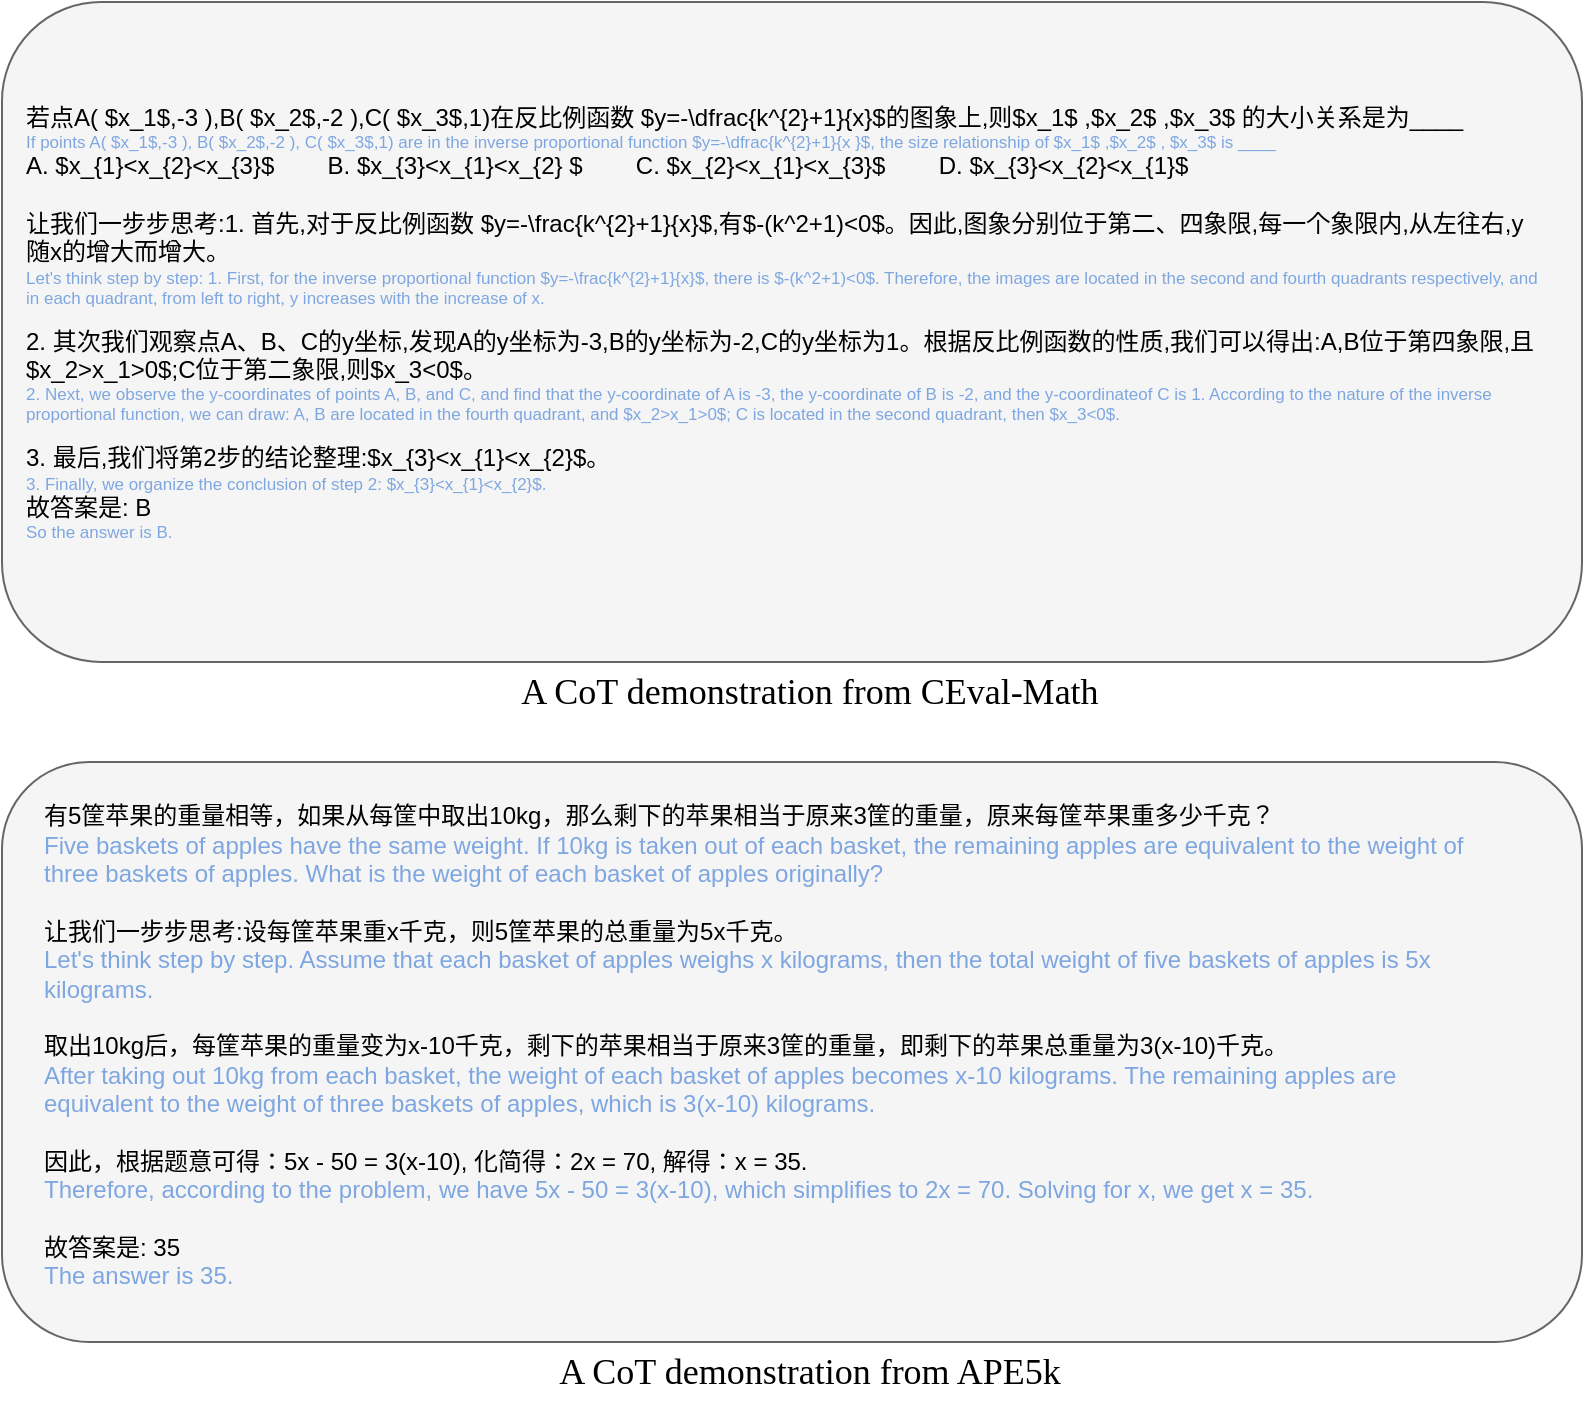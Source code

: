 <mxfile version="21.6.9" type="github">
  <diagram name="第 1 页" id="1bHAu81TmFM9Un3zPxPm">
    <mxGraphModel dx="1562" dy="885" grid="1" gridSize="10" guides="1" tooltips="1" connect="1" arrows="1" fold="1" page="1" pageScale="1" pageWidth="827" pageHeight="805" math="0" shadow="0">
      <root>
        <mxCell id="0" />
        <mxCell id="1" parent="0" />
        <mxCell id="_WDkzngIwpoxSGNgMPWk-3" value="" style="rounded=1;whiteSpace=wrap;html=1;fillColor=#f5f5f5;fontColor=#333333;strokeColor=#666666;" vertex="1" parent="1">
          <mxGeometry x="10" y="10" width="790" height="330" as="geometry" />
        </mxCell>
        <mxCell id="_WDkzngIwpoxSGNgMPWk-1" value="若点A( $x_1$,-3 ),B( $x_2$,-2 ),C( $x_3$,1)在反比例函数 $y=-\dfrac{k^{2}+1}{x}$的图象上,则$x_1$ ,$x_2$ ,$x_3$ 的大小关系是为____&lt;p style=&quot;margin: 0px; font-variant-numeric: normal; font-variant-east-asian: normal; font-variant-alternates: normal; font-kerning: auto; font-optical-sizing: auto; font-feature-settings: normal; font-variation-settings: normal; font-stretch: normal; font-size: 8.5px; line-height: normal; color: rgb(126, 167, 225);&quot; class=&quot;p2&quot;&gt;If points A( $x_1$,-3 ), B( $x_2$,-2 ), C( $x_3$,1) are in the inverse proportional function $y=-\dfrac{k^{2}+1}{x }$, the size relationship of $x_1$ ,&lt;span style=&quot;background-color: initial;&quot;&gt;$x_2$ , $x_3$ is ____&lt;/span&gt;&lt;/p&gt;A. $x_{1}&amp;lt;x_{2}&amp;lt;x_{3}$&amp;nbsp; &amp;nbsp; &amp;nbsp; &amp;nbsp; B. $x_{3}&amp;lt;x_{1}&amp;lt;x_{2} $&amp;nbsp; &amp;nbsp; &amp;nbsp; &amp;nbsp; C. $x_{2}&amp;lt;x_{1}&amp;lt;x_{3}$&amp;nbsp; &amp;nbsp; &amp;nbsp; &amp;nbsp; D. $x_{3}&amp;lt;x_{2}&amp;lt;x_{1}$&lt;br&gt;&lt;br&gt;让我们一步步思考:1. 首先,对于反比例函数 $y=-\frac{k^{2}+1}{x}$,有$-(k^2+1)&amp;lt;0$。因此,图象分别位于第二、四象限,每一个象限内,从左往右,y随x的增大而增大。&lt;p style=&quot;margin: 0px; font-variant-numeric: normal; font-variant-east-asian: normal; font-variant-alternates: normal; font-kerning: auto; font-optical-sizing: auto; font-feature-settings: normal; font-variation-settings: normal; font-stretch: normal; font-size: 8.5px; line-height: normal; color: rgb(126, 167, 225);&quot; class=&quot;p2&quot;&gt;Let&#39;s think step by step: 1. First, for the inverse proportional function $y=-\frac{k^{2}+1}{x}$, there is $-(k^2+1)&amp;lt;0$. Therefore, the images are located&amp;nbsp;&lt;span style=&quot;background-color: initial;&quot;&gt;in the second and fourth quadrants respectively, and in each quadrant, from left to right, y increases with the increase of x.&lt;/span&gt;&lt;/p&gt;&lt;p style=&quot;margin: 0px; font-variant-numeric: normal; font-variant-east-asian: normal; font-variant-alternates: normal; font-kerning: auto; font-optical-sizing: auto; font-feature-settings: normal; font-variation-settings: normal; font-stretch: normal; font-size: 8.5px; line-height: normal; color: rgb(126, 167, 225);&quot; class=&quot;p2&quot;&gt;&lt;span style=&quot;background-color: initial;&quot;&gt;&lt;br&gt;&lt;/span&gt;&lt;/p&gt;2. 其次我们观察点A、B、C的y坐标,发现A的y坐标为-3,B的y坐标为-2,C的y坐标为1。根据反比例函数的性质,我们可以得出:A,B位于第四象限,且&lt;br&gt;$x_2&amp;gt;x_1&amp;gt;0$;C位于第二象限,则$x_3&amp;lt;0$。&lt;p style=&quot;margin: 0px; font-variant-numeric: normal; font-variant-east-asian: normal; font-variant-alternates: normal; font-kerning: auto; font-optical-sizing: auto; font-feature-settings: normal; font-variation-settings: normal; font-stretch: normal; font-size: 8.5px; line-height: normal; color: rgb(126, 167, 225);&quot; class=&quot;p2&quot;&gt;2. Next, we observe the y-coordinates of points A, B, and C, and find that the y-coordinate of A is -3, the y-coordinate of B is -2, and the y-coordinate&lt;span style=&quot;background-color: initial;&quot;&gt;of C is 1. According to the nature of the inverse proportional function, we can draw: A, B are located in the fourth quadrant, and $x_2&amp;gt;x_1&amp;gt;0$; C is&amp;nbsp;&lt;/span&gt;&lt;span style=&quot;background-color: initial;&quot;&gt;located in the second quadrant, then $x_3&amp;lt;0$.&lt;/span&gt;&lt;/p&gt;&lt;p style=&quot;margin: 0px; font-variant-numeric: normal; font-variant-east-asian: normal; font-variant-alternates: normal; font-kerning: auto; font-optical-sizing: auto; font-feature-settings: normal; font-variation-settings: normal; font-stretch: normal; font-size: 8.5px; line-height: normal; color: rgb(126, 167, 225);&quot; class=&quot;p2&quot;&gt;&lt;span style=&quot;background-color: initial;&quot;&gt;&lt;br&gt;&lt;/span&gt;&lt;/p&gt;3. 最后,我们将第2步的结论整理:$x_{3}&amp;lt;x_{1}&amp;lt;x_{2}$。&lt;p style=&quot;margin: 0px; font-variant-numeric: normal; font-variant-east-asian: normal; font-variant-alternates: normal; font-kerning: auto; font-optical-sizing: auto; font-feature-settings: normal; font-variation-settings: normal; font-stretch: normal; font-size: 8.5px; line-height: normal; color: rgb(126, 167, 225);&quot; class=&quot;p2&quot;&gt;3. Finally, we organize the conclusion of step 2: $x_{3}&amp;lt;x_{1}&amp;lt;x_{2}$.&lt;/p&gt;故答案是: B&lt;p style=&quot;margin: 0px; font-variant-numeric: normal; font-variant-east-asian: normal; font-variant-alternates: normal; font-kerning: auto; font-optical-sizing: auto; font-feature-settings: normal; font-variation-settings: normal; font-stretch: normal; font-size: 8.5px; line-height: normal; color: rgb(126, 167, 225);&quot; class=&quot;p2&quot;&gt;So the answer is B.&lt;/p&gt;" style="text;html=1;strokeColor=none;fillColor=none;align=left;verticalAlign=middle;whiteSpace=wrap;rounded=0;" vertex="1" parent="1">
          <mxGeometry x="20" y="20" width="760" height="300" as="geometry" />
        </mxCell>
        <mxCell id="_WDkzngIwpoxSGNgMPWk-4" value="&lt;font face=&quot;Times New Roman&quot; style=&quot;font-size: 18px;&quot;&gt;A CoT demonstration from CEval-Math&lt;/font&gt;" style="text;html=1;strokeColor=none;fillColor=none;align=center;verticalAlign=middle;whiteSpace=wrap;rounded=0;" vertex="1" parent="1">
          <mxGeometry x="259" y="340" width="310" height="30" as="geometry" />
        </mxCell>
        <mxCell id="_WDkzngIwpoxSGNgMPWk-7" value="" style="rounded=1;whiteSpace=wrap;html=1;fillColor=#f5f5f5;fontColor=#333333;strokeColor=#666666;" vertex="1" parent="1">
          <mxGeometry x="10" y="390" width="790" height="290" as="geometry" />
        </mxCell>
        <mxCell id="_WDkzngIwpoxSGNgMPWk-6" value="&lt;div style=&quot;text-align: left;&quot;&gt;&lt;span style=&quot;background-color: initial;&quot;&gt;有5筐苹果的重量相等，如果从每筐中取出10kg，那么剩下的苹果相当于原来3筐的重量，原来每筐苹果重多少千克？&lt;/span&gt;&lt;/div&gt;&lt;div style=&quot;text-align: left;&quot;&gt;&lt;span style=&quot;background-color: initial;&quot;&gt;&lt;font color=&quot;#7ea6e0&quot;&gt;Five baskets of apples have the same weight. If 10kg is taken out of each basket, the remaining apples are equivalent to the weight of three baskets of apples. What is the weight of each basket of apples originally?&lt;/font&gt;&lt;/span&gt;&lt;/div&gt;&lt;div style=&quot;text-align: left;&quot;&gt;&lt;span style=&quot;background-color: initial;&quot;&gt;&lt;br&gt;&lt;/span&gt;&lt;/div&gt;&lt;div style=&quot;text-align: left;&quot;&gt;&lt;span style=&quot;background-color: initial;&quot;&gt;让我们一步步思考:&lt;/span&gt;&lt;span style=&quot;background-color: initial;&quot;&gt;设每筐苹果重x千克，则5筐苹果的总重量为5x千克。&lt;/span&gt;&lt;/div&gt;&lt;div style=&quot;text-align: left;&quot;&gt;&lt;span style=&quot;background-color: initial;&quot;&gt;&lt;font color=&quot;#7ea6e0&quot;&gt;Let&#39;s think step by step. Assume that each basket of apples weighs x kilograms, then the total weight of five baskets of apples is 5x kilograms.&lt;/font&gt;&lt;/span&gt;&lt;/div&gt;&lt;div style=&quot;text-align: left;&quot;&gt;&lt;span style=&quot;background-color: initial;&quot;&gt;&lt;br&gt;&lt;/span&gt;&lt;/div&gt;&lt;div style=&quot;text-align: left;&quot;&gt;&lt;span style=&quot;background-color: initial;&quot;&gt;取出10kg后，每筐苹果的重量变为x-10千克，剩下的苹果相当于原来3筐的重量，即剩下的苹果总重量为3(x-10)千克。&lt;/span&gt;&lt;/div&gt;&lt;div style=&quot;text-align: left;&quot;&gt;&lt;span style=&quot;background-color: initial;&quot;&gt;&lt;font color=&quot;#7ea6e0&quot;&gt;After taking out 10kg from each basket, the weight of each basket of apples becomes x-10 kilograms. The remaining apples are equivalent to the weight of three baskets of apples, which is 3(x-10) kilograms.&lt;/font&gt;&lt;/span&gt;&lt;/div&gt;&lt;div style=&quot;text-align: left;&quot;&gt;&lt;span style=&quot;background-color: initial;&quot;&gt;&lt;br&gt;&lt;/span&gt;&lt;/div&gt;&lt;div style=&quot;text-align: left;&quot;&gt;&lt;span style=&quot;background-color: initial;&quot;&gt;因此，根据题意可得：5x - 50 = 3(x-10),&amp;nbsp;化简得：2x = 70,&amp;nbsp;&lt;/span&gt;&lt;span style=&quot;background-color: initial;&quot;&gt;解得：x = 35.&lt;/span&gt;&lt;/div&gt;&lt;div style=&quot;text-align: left;&quot;&gt;&lt;span style=&quot;background-color: initial;&quot;&gt;&lt;font color=&quot;#7ea6e0&quot;&gt;Therefore, according to the problem, we have 5x - 50 = 3(x-10), which simplifies to 2x = 70. Solving for x, we get x = 35.&lt;/font&gt;&lt;/span&gt;&lt;/div&gt;&lt;div style=&quot;text-align: left;&quot;&gt;&lt;span style=&quot;background-color: initial;&quot;&gt;&lt;br&gt;&lt;/span&gt;&lt;/div&gt;&lt;div style=&quot;text-align: left;&quot;&gt;&lt;span style=&quot;background-color: initial;&quot;&gt;故答案是:&amp;nbsp;&lt;/span&gt;&lt;span style=&quot;background-color: initial;&quot;&gt;35&lt;/span&gt;&lt;/div&gt;&lt;div style=&quot;text-align: left;&quot;&gt;&lt;span style=&quot;background-color: initial;&quot;&gt;&lt;font color=&quot;#7ea6e0&quot;&gt;The answer is 35.&lt;/font&gt;&lt;/span&gt;&lt;/div&gt;" style="text;html=1;strokeColor=none;fillColor=none;align=center;verticalAlign=middle;whiteSpace=wrap;rounded=0;" vertex="1" parent="1">
          <mxGeometry x="30" y="403" width="730" height="257" as="geometry" />
        </mxCell>
        <mxCell id="_WDkzngIwpoxSGNgMPWk-8" value="&lt;font face=&quot;Times New Roman&quot; style=&quot;font-size: 18px;&quot;&gt;A CoT demonstration from APE5k&lt;/font&gt;" style="text;html=1;strokeColor=none;fillColor=none;align=center;verticalAlign=middle;whiteSpace=wrap;rounded=0;" vertex="1" parent="1">
          <mxGeometry x="259" y="680" width="310" height="30" as="geometry" />
        </mxCell>
      </root>
    </mxGraphModel>
  </diagram>
</mxfile>
